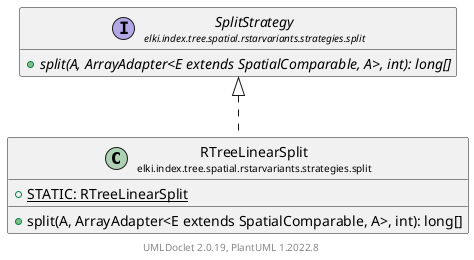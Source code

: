 @startuml
    remove .*\.(Instance|Par|Parameterizer|Factory)$
    set namespaceSeparator none
    hide empty fields
    hide empty methods

    class "<size:14>RTreeLinearSplit\n<size:10>elki.index.tree.spatial.rstarvariants.strategies.split" as elki.index.tree.spatial.rstarvariants.strategies.split.RTreeLinearSplit [[RTreeLinearSplit.html]] {
        {static} +STATIC: RTreeLinearSplit
        +split(A, ArrayAdapter<E extends SpatialComparable, A>, int): long[]
    }

    interface "<size:14>SplitStrategy\n<size:10>elki.index.tree.spatial.rstarvariants.strategies.split" as elki.index.tree.spatial.rstarvariants.strategies.split.SplitStrategy [[SplitStrategy.html]] {
        {abstract} +split(A, ArrayAdapter<E extends SpatialComparable, A>, int): long[]
    }
    class "<size:14>RTreeLinearSplit.Par\n<size:10>elki.index.tree.spatial.rstarvariants.strategies.split" as elki.index.tree.spatial.rstarvariants.strategies.split.RTreeLinearSplit.Par [[RTreeLinearSplit.Par.html]]

    elki.index.tree.spatial.rstarvariants.strategies.split.SplitStrategy <|.. elki.index.tree.spatial.rstarvariants.strategies.split.RTreeLinearSplit
    elki.index.tree.spatial.rstarvariants.strategies.split.RTreeLinearSplit +-- elki.index.tree.spatial.rstarvariants.strategies.split.RTreeLinearSplit.Par

    center footer UMLDoclet 2.0.19, PlantUML 1.2022.8
@enduml
